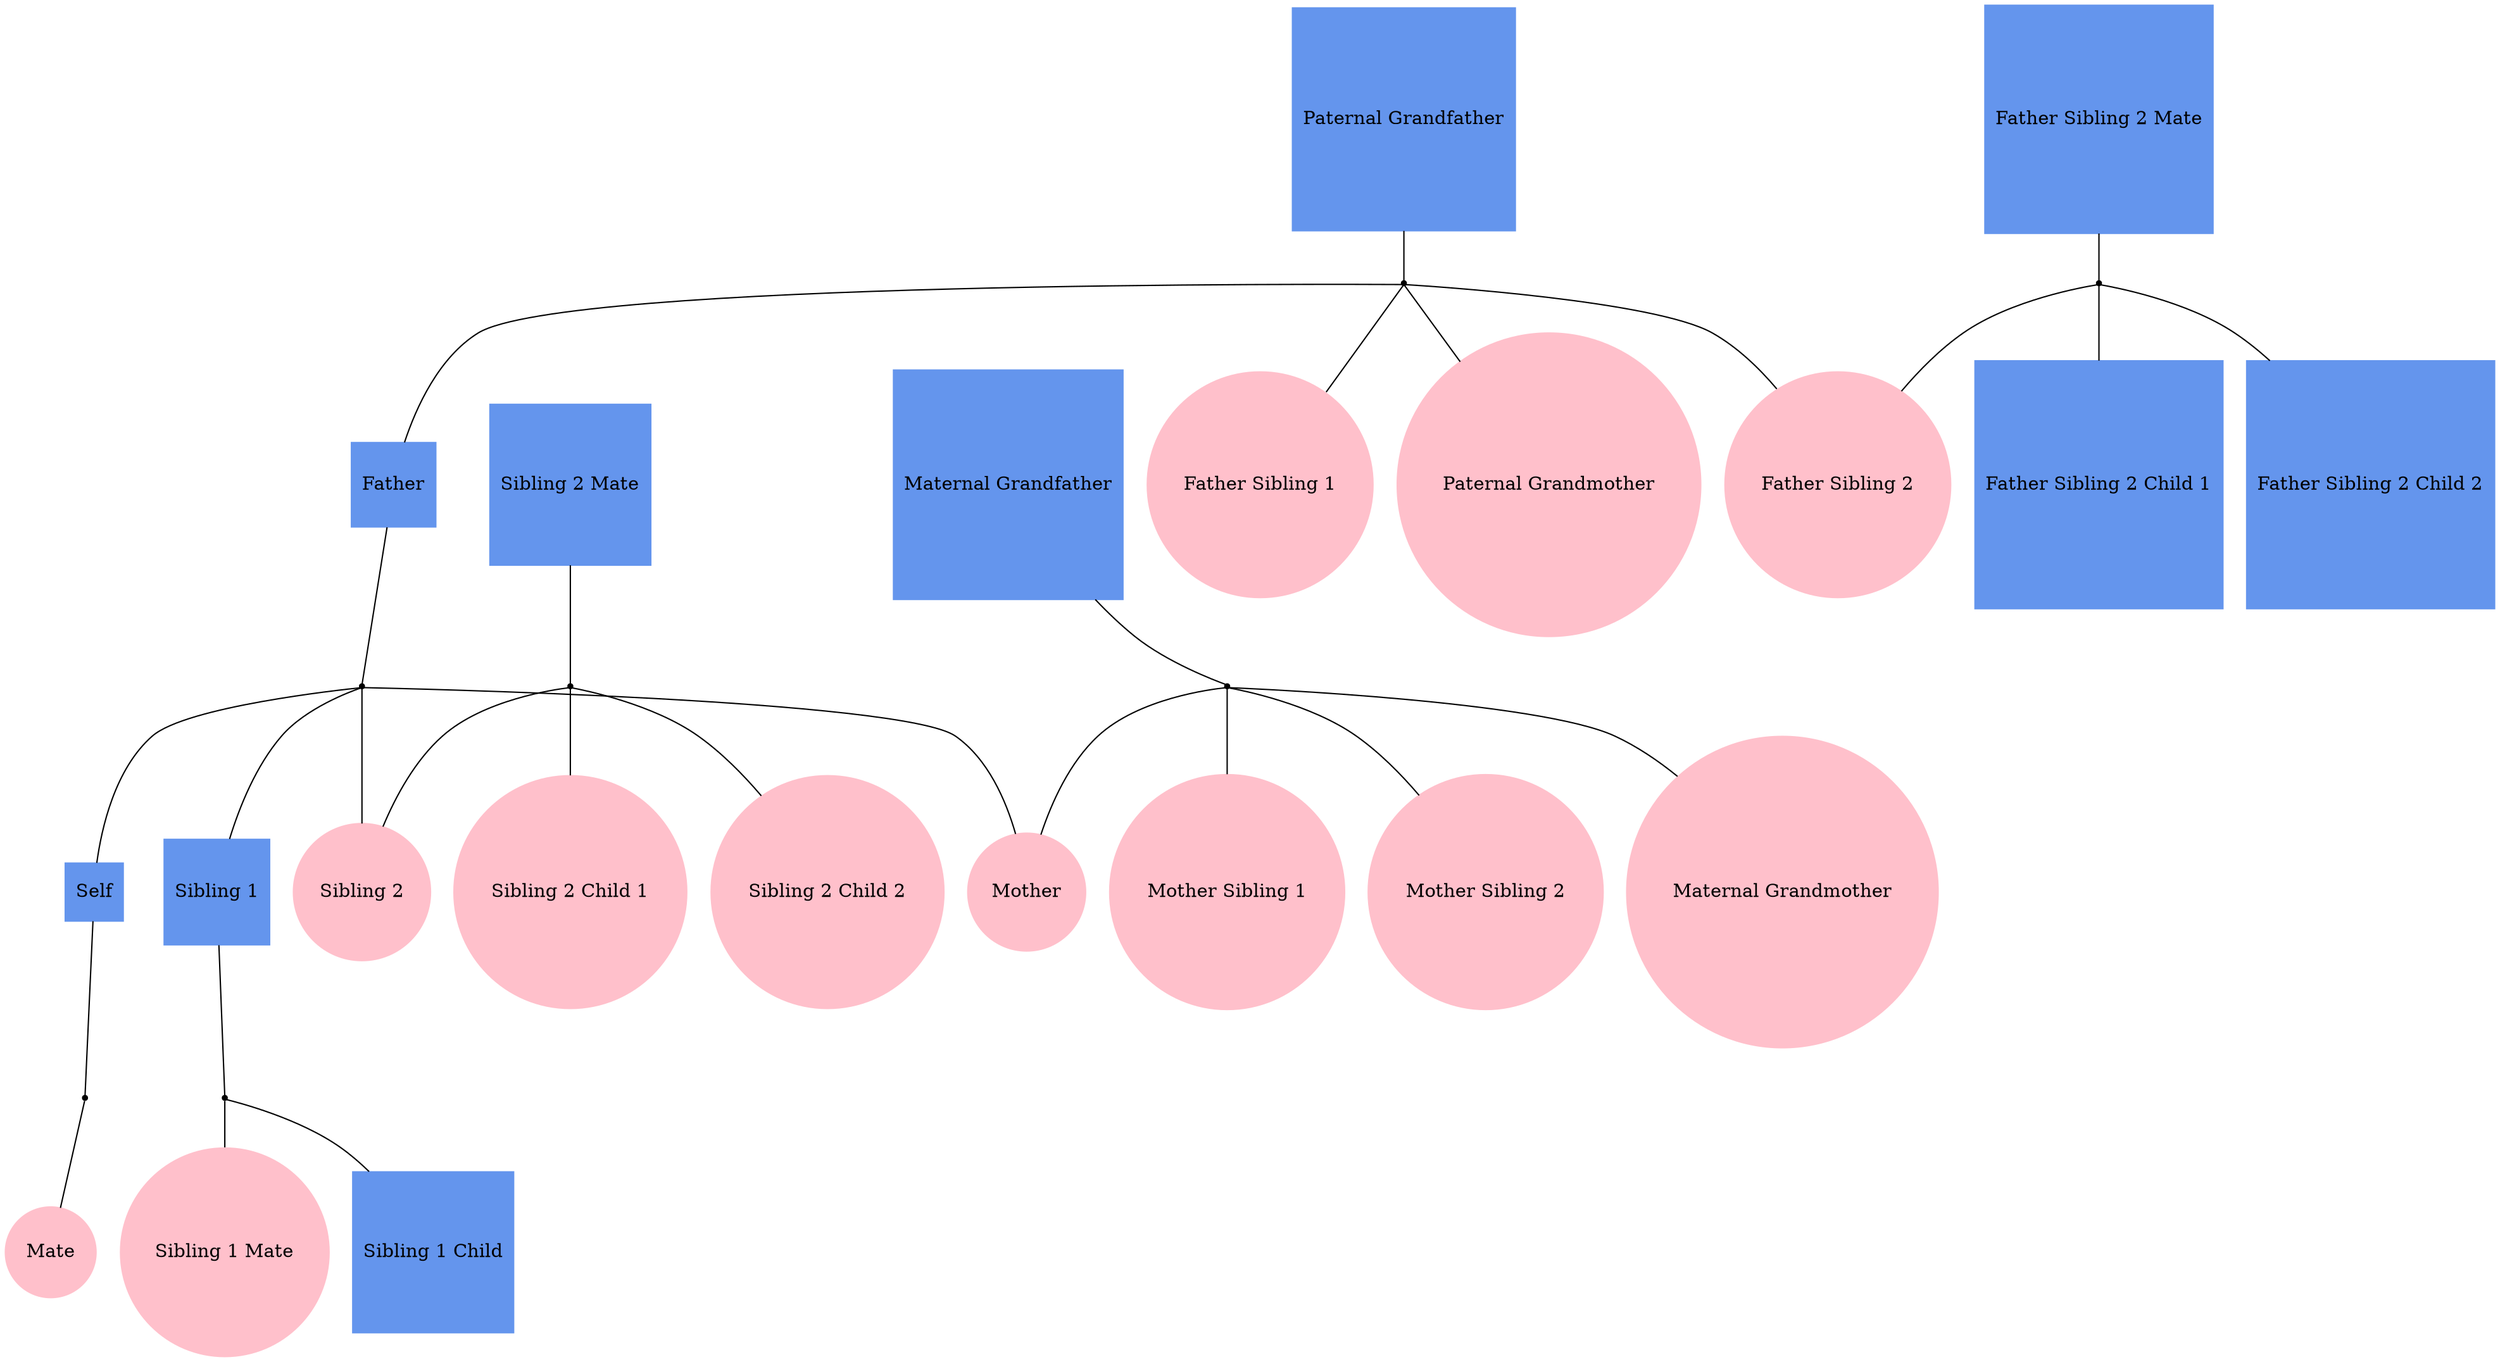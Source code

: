 
graph f20 {
"Self" [shape=box, style=filled, regular=1, color="cornflowerblue"];
"Mate" [shape=oval, style=filled, regular=1, color="pink"];
"Sibling 1" [shape=box, style=filled, regular=1, color="cornflowerblue"];
"Sibling 1 Mate" [shape=oval, style=filled, regular=1, color="pink"];
"Sibling 1 Child" [shape=box, style=filled, regular=1, color="cornflowerblue"];
"Sibling 2" [shape=oval, style=filled, regular=1, color="pink"];
"Sibling 2 Mate" [shape=box, style=filled, regular=1, color="cornflowerblue"];
"Sibling 2 Child 1" [shape=oval, style=filled, regular=1, color="pink"];
"Sibling 2 Child 2" [shape=oval, style=filled, regular=1, color="pink"];
"Mother" [shape=oval, style=filled, regular=1, color="pink"];
"Mother Sibling 1" [shape=oval, style=filled, regular=1, color="pink"];
"Mother Sibling 2" [shape=oval, style=filled, regular=1, color="pink"];
"Maternal Grandmother" [shape=oval, style=filled, regular=1, color="pink"];
"Maternal Grandfather" [shape=box, style=filled, regular=1, color="cornflowerblue"];
"Father" [shape=box, style=filled, regular=1, color="cornflowerblue"];
"Father Sibling 1" [shape=oval, style=filled, regular=1, color="pink"];
"Father Sibling 2" [shape=oval, style=filled, regular=1, color="pink"];
"Father Sibling 2 Mate" [shape=box, style=filled, regular=1, color="cornflowerblue"];
"Father Sibling 2 Child 1" [shape=box, style=filled, regular=1, color="cornflowerblue"];
"Father Sibling 2 Child 2" [shape=box, style=filled, regular=1, color="cornflowerblue"];
"Paternal Grandmother" [shape=oval, style=filled, regular=1, color="pink"];
"Paternal Grandfather" [shape=box, style=filled, regular=1, color="cornflowerblue"];

"self+mate" [shape=point];
"sibling1+sibling1mate" [shape=point];
"sibling2mate+sibling2" [shape=point];
"maternalgrandfather+maternalgrandmother" [shape=point];
"father+mother" [shape=point];
"fathersibling2mate+fathersibling2" [shape=point];
"paternalgrandfather+paternalgrandmother" [shape=point];

"Self" -- "self+mate" -- "Mate";
"Sibling 1" -- "sibling1+sibling1mate" -- "Sibling 1 Mate";
"Sibling 2 Mate" -- "sibling2mate+sibling2" -- "Sibling 2";
"Maternal Grandfather" -- "maternalgrandfather+maternalgrandmother" -- "Maternal Grandmother";
"Father" -- "father+mother" -- "Mother";
"Father Sibling 2 Mate" -- "fathersibling2mate+fathersibling2" -- "Father Sibling 2";
"Paternal Grandfather" -- "paternalgrandfather+paternalgrandmother" -- "Paternal Grandmother";

"father+mother" -- "Self";
"father+mother" -- "Sibling 1";
"sibling1+sibling1mate" -- "Sibling 1 Child";
"father+mother" -- "Sibling 2";
"sibling2mate+sibling2" -- "Sibling 2 Child 1";
"sibling2mate+sibling2" -- "Sibling 2 Child 2";
"maternalgrandfather+maternalgrandmother" -- "Mother";
"maternalgrandfather+maternalgrandmother" -- "Mother Sibling 1";
"maternalgrandfather+maternalgrandmother" -- "Mother Sibling 2";
"paternalgrandfather+paternalgrandmother" -- "Father";
"paternalgrandfather+paternalgrandmother" -- "Father Sibling 1";
"paternalgrandfather+paternalgrandmother" -- "Father Sibling 2";
"fathersibling2mate+fathersibling2" -- "Father Sibling 2 Child 1";
"fathersibling2mate+fathersibling2" -- "Father Sibling 2 Child 2";
}
    